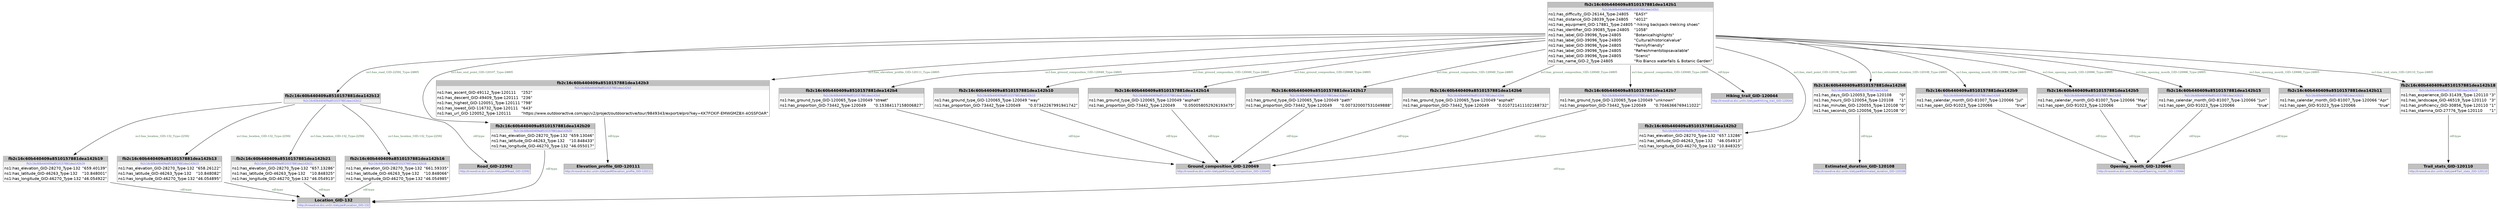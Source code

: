 digraph { 
 node [ fontname="DejaVu Sans" ] ; 
	node2 -> node3 [ color=BLACK, label=< <font point-size='10' color='#336633'>ns1:has_location_GID-132_Type-22592</font> > ] ;
	node7 -> node8 [ color=BLACK, label=< <font point-size='10' color='#336633'>ns1:has_end_point_GID-120107_Type-24805</font> > ] ;
	node3 -> node9 [ color=BLACK, label=< <font point-size='10' color='#336633'>rdf:type</font> > ] ;
	node7 -> node12 [ color=BLACK, label=< <font point-size='10' color='#336633'>ns1:has_ground_composition_GID-120049_Type-24805</font> > ] ;
	node2 -> node14 [ color=BLACK, label=< <font point-size='10' color='#336633'>ns1:has_location_GID-132_Type-22592</font> > ] ;
	node15 -> node16 [ color=BLACK, label=< <font point-size='10' color='#336633'>rdf:type</font> > ] ;
	node7 -> node18 [ color=BLACK, label=< <font point-size='10' color='#336633'>ns1:has_ground_composition_GID-120049_Type-24805</font> > ] ;
	node8 -> node9 [ color=BLACK, label=< <font point-size='10' color='#336633'>rdf:type</font> > ] ;
	node2 -> node4 [ color=BLACK, label=< <font point-size='10' color='#336633'>ns1:has_location_GID-132_Type-22592</font> > ] ;
	node1 -> node19 [ color=BLACK, label=< <font point-size='10' color='#336633'>rdf:type</font> > ] ;
	node5 -> node20 [ color=BLACK, label=< <font point-size='10' color='#336633'>rdf:type</font> > ] ;
	node7 -> node13 [ color=BLACK, label=< <font point-size='10' color='#336633'>ns1:has_opening_month_GID-120066_Type-24805</font> > ] ;
	node14 -> node9 [ color=BLACK, label=< <font point-size='10' color='#336633'>rdf:type</font> > ] ;
	node7 -> node10 [ color=BLACK, label=< <font point-size='10' color='#336633'>ns1:has_start_point_GID-120106_Type-24805</font> > ] ;
	node13 -> node16 [ color=BLACK, label=< <font point-size='10' color='#336633'>rdf:type</font> > ] ;
	node7 -> node5 [ color=BLACK, label=< <font point-size='10' color='#336633'>ns1:has_elevation_profile_GID-120111_Type-24805</font> > ] ;
	node7 -> node22 [ color=BLACK, label=< <font point-size='10' color='#336633'>rdf:type</font> > ] ;
	node6 -> node23 [ color=BLACK, label=< <font point-size='10' color='#336633'>rdf:type</font> > ] ;
	node25 -> node19 [ color=BLACK, label=< <font point-size='10' color='#336633'>rdf:type</font> > ] ;
	node26 -> node9 [ color=BLACK, label=< <font point-size='10' color='#336633'>rdf:type</font> > ] ;
	node2 -> node27 [ color=BLACK, label=< <font point-size='10' color='#336633'>rdf:type</font> > ] ;
	node18 -> node19 [ color=BLACK, label=< <font point-size='10' color='#336633'>rdf:type</font> > ] ;
	node7 -> node17 [ color=BLACK, label=< <font point-size='10' color='#336633'>ns1:has_ground_composition_GID-120049_Type-24805</font> > ] ;
	node7 -> node25 [ color=BLACK, label=< <font point-size='10' color='#336633'>ns1:has_ground_composition_GID-120049_Type-24805</font> > ] ;
	node24 -> node16 [ color=BLACK, label=< <font point-size='10' color='#336633'>rdf:type</font> > ] ;
	node4 -> node9 [ color=BLACK, label=< <font point-size='10' color='#336633'>rdf:type</font> > ] ;
	node7 -> node24 [ color=BLACK, label=< <font point-size='10' color='#336633'>ns1:has_opening_month_GID-120066_Type-24805</font> > ] ;
	node7 -> node2 [ color=BLACK, label=< <font point-size='10' color='#336633'>ns1:has_road_GID-22592_Type-24805</font> > ] ;
	node7 -> node6 [ color=BLACK, label=< <font point-size='10' color='#336633'>ns1:has_estimated_duration_GID-120108_Type-24805</font> > ] ;
	node11 -> node16 [ color=BLACK, label=< <font point-size='10' color='#336633'>rdf:type</font> > ] ;
	node12 -> node19 [ color=BLACK, label=< <font point-size='10' color='#336633'>rdf:type</font> > ] ;
	node7 -> node0 [ color=BLACK, label=< <font point-size='10' color='#336633'>ns1:has_trail_stats_GID-120110_Type-24805</font> > ] ;
	node10 -> node9 [ color=BLACK, label=< <font point-size='10' color='#336633'>rdf:type</font> > ] ;
	node2 -> node26 [ color=BLACK, label=< <font point-size='10' color='#336633'>ns1:has_location_GID-132_Type-22592</font> > ] ;
	node7 -> node1 [ color=BLACK, label=< <font point-size='10' color='#336633'>ns1:has_ground_composition_GID-120049_Type-24805</font> > ] ;
	node7 -> node11 [ color=BLACK, label=< <font point-size='10' color='#336633'>ns1:has_opening_month_GID-120066_Type-24805</font> > ] ;
	node21 -> node19 [ color=BLACK, label=< <font point-size='10' color='#336633'>rdf:type</font> > ] ;
	node7 -> node21 [ color=BLACK, label=< <font point-size='10' color='#336633'>ns1:has_ground_composition_GID-120049_Type-24805</font> > ] ;
	node17 -> node19 [ color=BLACK, label=< <font point-size='10' color='#336633'>rdf:type</font> > ] ;
	node7 -> node15 [ color=BLACK, label=< <font point-size='10' color='#336633'>ns1:has_opening_month_GID-120066_Type-24805</font> > ] ;
	node0 -> node28 [ color=BLACK, label=< <font point-size='10' color='#336633'>rdf:type</font> > ] ;
# fb2c16c60b440409a8510157881dea142b18 node0
node0 [ shape=none, color=black label=< <table color='#666666' cellborder='0' cellspacing='0' border='1'><tr><td colspan='2' bgcolor='grey'><B>fb2c16c60b440409a8510157881dea142b18</B></td></tr><tr><td href='fb2c16c60b440409a8510157881dea142b18' bgcolor='#eeeeee' colspan='2'><font point-size='10' color='#6666ff'>fb2c16c60b440409a8510157881dea142b18</font></td></tr><tr><td align='left'>ns1:has_experience_GID-31439_Type-120110</td><td align='left'>&quot;3&quot;</td></tr><tr><td align='left'>ns1:has_landscape_GID-46519_Type-120110</td><td align='left'>&quot;3&quot;</td></tr><tr><td align='left'>ns1:has_proficiency_GID-30856_Type-120110</td><td align='left'>&quot;1&quot;</td></tr><tr><td align='left'>ns1:has_stamina_GID-27776_Type-120110</td><td align='left'>&quot;1&quot;</td></tr></table> > ] 
# fb2c16c60b440409a8510157881dea142b17 node1
node1 [ shape=none, color=black label=< <table color='#666666' cellborder='0' cellspacing='0' border='1'><tr><td colspan='2' bgcolor='grey'><B>fb2c16c60b440409a8510157881dea142b17</B></td></tr><tr><td href='fb2c16c60b440409a8510157881dea142b17' bgcolor='#eeeeee' colspan='2'><font point-size='10' color='#6666ff'>fb2c16c60b440409a8510157881dea142b17</font></td></tr><tr><td align='left'>ns1:has_ground_type_GID-120065_Type-120049</td><td align='left'>&quot;path&quot;</td></tr><tr><td align='left'>ns1:has_proportion_GID-73442_Type-120049</td><td align='left'>&quot;0.007320007531049888&quot;</td></tr></table> > ] 
# fb2c16c60b440409a8510157881dea142b12 node2
node2 [ shape=none, color=black label=< <table color='#666666' cellborder='0' cellspacing='0' border='1'><tr><td colspan='2' bgcolor='grey'><B>fb2c16c60b440409a8510157881dea142b12</B></td></tr><tr><td href='fb2c16c60b440409a8510157881dea142b12' bgcolor='#eeeeee' colspan='2'><font point-size='10' color='#6666ff'>fb2c16c60b440409a8510157881dea142b12</font></td></tr></table> > ] 
# fb2c16c60b440409a8510157881dea142b19 node3
node3 [ shape=none, color=black label=< <table color='#666666' cellborder='0' cellspacing='0' border='1'><tr><td colspan='2' bgcolor='grey'><B>fb2c16c60b440409a8510157881dea142b19</B></td></tr><tr><td href='fb2c16c60b440409a8510157881dea142b19' bgcolor='#eeeeee' colspan='2'><font point-size='10' color='#6666ff'>fb2c16c60b440409a8510157881dea142b19</font></td></tr><tr><td align='left'>ns1:has_elevation_GID-28270_Type-132</td><td align='left'>&quot;659.40139&quot;</td></tr><tr><td align='left'>ns1:has_latitude_GID-46263_Type-132</td><td align='left'>&quot;10.848001&quot;</td></tr><tr><td align='left'>ns1:has_longitude_GID-46270_Type-132</td><td align='left'>&quot;46.054922&quot;</td></tr></table> > ] 
# fb2c16c60b440409a8510157881dea142b21 node4
node4 [ shape=none, color=black label=< <table color='#666666' cellborder='0' cellspacing='0' border='1'><tr><td colspan='2' bgcolor='grey'><B>fb2c16c60b440409a8510157881dea142b21</B></td></tr><tr><td href='fb2c16c60b440409a8510157881dea142b21' bgcolor='#eeeeee' colspan='2'><font point-size='10' color='#6666ff'>fb2c16c60b440409a8510157881dea142b21</font></td></tr><tr><td align='left'>ns1:has_elevation_GID-28270_Type-132</td><td align='left'>&quot;657.13286&quot;</td></tr><tr><td align='left'>ns1:has_latitude_GID-46263_Type-132</td><td align='left'>&quot;10.848325&quot;</td></tr><tr><td align='left'>ns1:has_longitude_GID-46270_Type-132</td><td align='left'>&quot;46.054913&quot;</td></tr></table> > ] 
# fb2c16c60b440409a8510157881dea142b3 node5
node5 [ shape=none, color=black label=< <table color='#666666' cellborder='0' cellspacing='0' border='1'><tr><td colspan='2' bgcolor='grey'><B>fb2c16c60b440409a8510157881dea142b3</B></td></tr><tr><td href='fb2c16c60b440409a8510157881dea142b3' bgcolor='#eeeeee' colspan='2'><font point-size='10' color='#6666ff'>fb2c16c60b440409a8510157881dea142b3</font></td></tr><tr><td align='left'>ns1:has_ascent_GID-49112_Type-120111</td><td align='left'>&quot;252&quot;</td></tr><tr><td align='left'>ns1:has_descent_GID-49409_Type-120111</td><td align='left'>&quot;236&quot;</td></tr><tr><td align='left'>ns1:has_highest_GID-120051_Type-120111</td><td align='left'>&quot;798&quot;</td></tr><tr><td align='left'>ns1:has_lowest_GID-116732_Type-120111</td><td align='left'>&quot;643&quot;</td></tr><tr><td align='left'>ns1:has_url_GID-120052_Type-120111</td><td align='left'>&quot;https://www.outdooractive.com/api/v2/project/outdooractive/tour/9849343/export/elpro?key=KK7FCKIF-EMWGMZBX-4OSSFOAR&quot;</td></tr></table> > ] 
# fb2c16c60b440409a8510157881dea142b8 node6
node6 [ shape=none, color=black label=< <table color='#666666' cellborder='0' cellspacing='0' border='1'><tr><td colspan='2' bgcolor='grey'><B>fb2c16c60b440409a8510157881dea142b8</B></td></tr><tr><td href='fb2c16c60b440409a8510157881dea142b8' bgcolor='#eeeeee' colspan='2'><font point-size='10' color='#6666ff'>fb2c16c60b440409a8510157881dea142b8</font></td></tr><tr><td align='left'>ns1:has_days_GID-120053_Type-120108</td><td align='left'>&quot;0&quot;</td></tr><tr><td align='left'>ns1:has_hours_GID-120054_Type-120108</td><td align='left'>&quot;1&quot;</td></tr><tr><td align='left'>ns1:has_minutes_GID-120055_Type-120108</td><td align='left'>&quot;0&quot;</td></tr><tr><td align='left'>ns1:has_seconds_GID-120056_Type-120108</td><td align='left'>&quot;0&quot;</td></tr></table> > ] 
# fb2c16c60b440409a8510157881dea142b1 node7
node7 [ shape=none, color=black label=< <table color='#666666' cellborder='0' cellspacing='0' border='1'><tr><td colspan='2' bgcolor='grey'><B>fb2c16c60b440409a8510157881dea142b1</B></td></tr><tr><td href='fb2c16c60b440409a8510157881dea142b1' bgcolor='#eeeeee' colspan='2'><font point-size='10' color='#6666ff'>fb2c16c60b440409a8510157881dea142b1</font></td></tr><tr><td align='left'>ns1:has_difficulty_GID-26144_Type-24805</td><td align='left'>&quot;EASY&quot;</td></tr><tr><td align='left'>ns1:has_distance_GID-28039_Type-24805</td><td align='left'>&quot;4012&quot;</td></tr><tr><td align='left'>ns1:has_equipment_GID-17881_Type-24805</td><td align='left'>&quot;-hiking backpack-trekking shoes&quot;</td></tr><tr><td align='left'>ns1:has_identifier_GID-39085_Type-24805</td><td align='left'>&quot;1058&quot;</td></tr><tr><td align='left'>ns1:has_label_GID-39096_Type-24805</td><td align='left'>&quot;Botanicalhighlights&quot;</td></tr><tr><td align='left'>ns1:has_label_GID-39096_Type-24805</td><td align='left'>&quot;Cultural/historicalvalue&quot;</td></tr><tr><td align='left'>ns1:has_label_GID-39096_Type-24805</td><td align='left'>&quot;Familyfriendly&quot;</td></tr><tr><td align='left'>ns1:has_label_GID-39096_Type-24805</td><td align='left'>&quot;Refreshmentstopsavailable&quot;</td></tr><tr><td align='left'>ns1:has_label_GID-39096_Type-24805</td><td align='left'>&quot;Scenic&quot;</td></tr><tr><td align='left'>ns1:has_name_GID-2_Type-24805</td><td align='left'>&quot;Rio Bianco waterfalls &amp; Botanic Garden&quot;</td></tr></table> > ] 
# fb2c16c60b440409a8510157881dea142b20 node8
node8 [ shape=none, color=black label=< <table color='#666666' cellborder='0' cellspacing='0' border='1'><tr><td colspan='2' bgcolor='grey'><B>fb2c16c60b440409a8510157881dea142b20</B></td></tr><tr><td href='fb2c16c60b440409a8510157881dea142b20' bgcolor='#eeeeee' colspan='2'><font point-size='10' color='#6666ff'>fb2c16c60b440409a8510157881dea142b20</font></td></tr><tr><td align='left'>ns1:has_elevation_GID-28270_Type-132</td><td align='left'>&quot;659.13046&quot;</td></tr><tr><td align='left'>ns1:has_latitude_GID-46263_Type-132</td><td align='left'>&quot;10.848433&quot;</td></tr><tr><td align='left'>ns1:has_longitude_GID-46270_Type-132</td><td align='left'>&quot;46.055017&quot;</td></tr></table> > ] 
# http://knowdive.disi.unitn.it/etype#Location_GID-132 node9
node9 [ shape=none, color=black label=< <table color='#666666' cellborder='0' cellspacing='0' border='1'><tr><td colspan='2' bgcolor='grey'><B>Location_GID-132</B></td></tr><tr><td href='http://knowdive.disi.unitn.it/etype#Location_GID-132' bgcolor='#eeeeee' colspan='2'><font point-size='10' color='#6666ff'>http://knowdive.disi.unitn.it/etype#Location_GID-132</font></td></tr></table> > ] 
# fb2c16c60b440409a8510157881dea142b2 node10
node10 [ shape=none, color=black label=< <table color='#666666' cellborder='0' cellspacing='0' border='1'><tr><td colspan='2' bgcolor='grey'><B>fb2c16c60b440409a8510157881dea142b2</B></td></tr><tr><td href='fb2c16c60b440409a8510157881dea142b2' bgcolor='#eeeeee' colspan='2'><font point-size='10' color='#6666ff'>fb2c16c60b440409a8510157881dea142b2</font></td></tr><tr><td align='left'>ns1:has_elevation_GID-28270_Type-132</td><td align='left'>&quot;657.13286&quot;</td></tr><tr><td align='left'>ns1:has_latitude_GID-46263_Type-132</td><td align='left'>&quot;46.054913&quot;</td></tr><tr><td align='left'>ns1:has_longitude_GID-46270_Type-132</td><td align='left'>&quot;10.848325&quot;</td></tr></table> > ] 
# fb2c16c60b440409a8510157881dea142b11 node11
node11 [ shape=none, color=black label=< <table color='#666666' cellborder='0' cellspacing='0' border='1'><tr><td colspan='2' bgcolor='grey'><B>fb2c16c60b440409a8510157881dea142b11</B></td></tr><tr><td href='fb2c16c60b440409a8510157881dea142b11' bgcolor='#eeeeee' colspan='2'><font point-size='10' color='#6666ff'>fb2c16c60b440409a8510157881dea142b11</font></td></tr><tr><td align='left'>ns1:has_calendar_month_GID-81007_Type-120066</td><td align='left'>&quot;Apr&quot;</td></tr><tr><td align='left'>ns1:has_open_GID-91023_Type-120066</td><td align='left'>&quot;true&quot;</td></tr></table> > ] 
# fb2c16c60b440409a8510157881dea142b10 node12
node12 [ shape=none, color=black label=< <table color='#666666' cellborder='0' cellspacing='0' border='1'><tr><td colspan='2' bgcolor='grey'><B>fb2c16c60b440409a8510157881dea142b10</B></td></tr><tr><td href='fb2c16c60b440409a8510157881dea142b10' bgcolor='#eeeeee' colspan='2'><font point-size='10' color='#6666ff'>fb2c16c60b440409a8510157881dea142b10</font></td></tr><tr><td align='left'>ns1:has_ground_type_GID-120065_Type-120049</td><td align='left'>&quot;way&quot;</td></tr><tr><td align='left'>ns1:has_proportion_GID-73442_Type-120049</td><td align='left'>&quot;0.07342267991941742&quot;</td></tr></table> > ] 
# fb2c16c60b440409a8510157881dea142b5 node13
node13 [ shape=none, color=black label=< <table color='#666666' cellborder='0' cellspacing='0' border='1'><tr><td colspan='2' bgcolor='grey'><B>fb2c16c60b440409a8510157881dea142b5</B></td></tr><tr><td href='fb2c16c60b440409a8510157881dea142b5' bgcolor='#eeeeee' colspan='2'><font point-size='10' color='#6666ff'>fb2c16c60b440409a8510157881dea142b5</font></td></tr><tr><td align='left'>ns1:has_calendar_month_GID-81007_Type-120066</td><td align='left'>&quot;May&quot;</td></tr><tr><td align='left'>ns1:has_open_GID-91023_Type-120066</td><td align='left'>&quot;true&quot;</td></tr></table> > ] 
# fb2c16c60b440409a8510157881dea142b13 node14
node14 [ shape=none, color=black label=< <table color='#666666' cellborder='0' cellspacing='0' border='1'><tr><td colspan='2' bgcolor='grey'><B>fb2c16c60b440409a8510157881dea142b13</B></td></tr><tr><td href='fb2c16c60b440409a8510157881dea142b13' bgcolor='#eeeeee' colspan='2'><font point-size='10' color='#6666ff'>fb2c16c60b440409a8510157881dea142b13</font></td></tr><tr><td align='left'>ns1:has_elevation_GID-28270_Type-132</td><td align='left'>&quot;658.26122&quot;</td></tr><tr><td align='left'>ns1:has_latitude_GID-46263_Type-132</td><td align='left'>&quot;10.848082&quot;</td></tr><tr><td align='left'>ns1:has_longitude_GID-46270_Type-132</td><td align='left'>&quot;46.054895&quot;</td></tr></table> > ] 
# fb2c16c60b440409a8510157881dea142b9 node15
node15 [ shape=none, color=black label=< <table color='#666666' cellborder='0' cellspacing='0' border='1'><tr><td colspan='2' bgcolor='grey'><B>fb2c16c60b440409a8510157881dea142b9</B></td></tr><tr><td href='fb2c16c60b440409a8510157881dea142b9' bgcolor='#eeeeee' colspan='2'><font point-size='10' color='#6666ff'>fb2c16c60b440409a8510157881dea142b9</font></td></tr><tr><td align='left'>ns1:has_calendar_month_GID-81007_Type-120066</td><td align='left'>&quot;Jul&quot;</td></tr><tr><td align='left'>ns1:has_open_GID-91023_Type-120066</td><td align='left'>&quot;true&quot;</td></tr></table> > ] 
# http://knowdive.disi.unitn.it/etype#Opening_month_GID-120066 node16
node16 [ shape=none, color=black label=< <table color='#666666' cellborder='0' cellspacing='0' border='1'><tr><td colspan='2' bgcolor='grey'><B>Opening_month_GID-120066</B></td></tr><tr><td href='http://knowdive.disi.unitn.it/etype#Opening_month_GID-120066' bgcolor='#eeeeee' colspan='2'><font point-size='10' color='#6666ff'>http://knowdive.disi.unitn.it/etype#Opening_month_GID-120066</font></td></tr></table> > ] 
# fb2c16c60b440409a8510157881dea142b4 node17
node17 [ shape=none, color=black label=< <table color='#666666' cellborder='0' cellspacing='0' border='1'><tr><td colspan='2' bgcolor='grey'><B>fb2c16c60b440409a8510157881dea142b4</B></td></tr><tr><td href='fb2c16c60b440409a8510157881dea142b4' bgcolor='#eeeeee' colspan='2'><font point-size='10' color='#6666ff'>fb2c16c60b440409a8510157881dea142b4</font></td></tr><tr><td align='left'>ns1:has_ground_type_GID-120065_Type-120049</td><td align='left'>&quot;street&quot;</td></tr><tr><td align='left'>ns1:has_proportion_GID-73442_Type-120049</td><td align='left'>&quot;0.15384117158006827&quot;</td></tr></table> > ] 
# fb2c16c60b440409a8510157881dea142b14 node18
node18 [ shape=none, color=black label=< <table color='#666666' cellborder='0' cellspacing='0' border='1'><tr><td colspan='2' bgcolor='grey'><B>fb2c16c60b440409a8510157881dea142b14</B></td></tr><tr><td href='fb2c16c60b440409a8510157881dea142b14' bgcolor='#eeeeee' colspan='2'><font point-size='10' color='#6666ff'>fb2c16c60b440409a8510157881dea142b14</font></td></tr><tr><td align='left'>ns1:has_ground_type_GID-120065_Type-120049</td><td align='left'>&quot;asphalt&quot;</td></tr><tr><td align='left'>ns1:has_proportion_GID-73442_Type-120049</td><td align='left'>&quot;0.050058052926193475&quot;</td></tr></table> > ] 
# http://knowdive.disi.unitn.it/etype#Ground_composition_GID-120049 node19
node19 [ shape=none, color=black label=< <table color='#666666' cellborder='0' cellspacing='0' border='1'><tr><td colspan='2' bgcolor='grey'><B>Ground_composition_GID-120049</B></td></tr><tr><td href='http://knowdive.disi.unitn.it/etype#Ground_composition_GID-120049' bgcolor='#eeeeee' colspan='2'><font point-size='10' color='#6666ff'>http://knowdive.disi.unitn.it/etype#Ground_composition_GID-120049</font></td></tr></table> > ] 
# http://knowdive.disi.unitn.it/etype#Elevation_profile_GID-120111 node20
node20 [ shape=none, color=black label=< <table color='#666666' cellborder='0' cellspacing='0' border='1'><tr><td colspan='2' bgcolor='grey'><B>Elevation_profile_GID-120111</B></td></tr><tr><td href='http://knowdive.disi.unitn.it/etype#Elevation_profile_GID-120111' bgcolor='#eeeeee' colspan='2'><font point-size='10' color='#6666ff'>http://knowdive.disi.unitn.it/etype#Elevation_profile_GID-120111</font></td></tr></table> > ] 
# fb2c16c60b440409a8510157881dea142b6 node21
node21 [ shape=none, color=black label=< <table color='#666666' cellborder='0' cellspacing='0' border='1'><tr><td colspan='2' bgcolor='grey'><B>fb2c16c60b440409a8510157881dea142b6</B></td></tr><tr><td href='fb2c16c60b440409a8510157881dea142b6' bgcolor='#eeeeee' colspan='2'><font point-size='10' color='#6666ff'>fb2c16c60b440409a8510157881dea142b6</font></td></tr><tr><td align='left'>ns1:has_ground_type_GID-120065_Type-120049</td><td align='left'>&quot;asphalt&quot;</td></tr><tr><td align='left'>ns1:has_proportion_GID-73442_Type-120049</td><td align='left'>&quot;0.010721411102168732&quot;</td></tr></table> > ] 
# http://knowdive.disi.unitn.it/etype#Hiking_trail_GID-120044 node22
node22 [ shape=none, color=black label=< <table color='#666666' cellborder='0' cellspacing='0' border='1'><tr><td colspan='2' bgcolor='grey'><B>Hiking_trail_GID-120044</B></td></tr><tr><td href='http://knowdive.disi.unitn.it/etype#Hiking_trail_GID-120044' bgcolor='#eeeeee' colspan='2'><font point-size='10' color='#6666ff'>http://knowdive.disi.unitn.it/etype#Hiking_trail_GID-120044</font></td></tr></table> > ] 
# http://knowdive.disi.unitn.it/etype#Estimated_duration_GID-120108 node23
node23 [ shape=none, color=black label=< <table color='#666666' cellborder='0' cellspacing='0' border='1'><tr><td colspan='2' bgcolor='grey'><B>Estimated_duration_GID-120108</B></td></tr><tr><td href='http://knowdive.disi.unitn.it/etype#Estimated_duration_GID-120108' bgcolor='#eeeeee' colspan='2'><font point-size='10' color='#6666ff'>http://knowdive.disi.unitn.it/etype#Estimated_duration_GID-120108</font></td></tr></table> > ] 
# fb2c16c60b440409a8510157881dea142b15 node24
node24 [ shape=none, color=black label=< <table color='#666666' cellborder='0' cellspacing='0' border='1'><tr><td colspan='2' bgcolor='grey'><B>fb2c16c60b440409a8510157881dea142b15</B></td></tr><tr><td href='fb2c16c60b440409a8510157881dea142b15' bgcolor='#eeeeee' colspan='2'><font point-size='10' color='#6666ff'>fb2c16c60b440409a8510157881dea142b15</font></td></tr><tr><td align='left'>ns1:has_calendar_month_GID-81007_Type-120066</td><td align='left'>&quot;Jun&quot;</td></tr><tr><td align='left'>ns1:has_open_GID-91023_Type-120066</td><td align='left'>&quot;true&quot;</td></tr></table> > ] 
# fb2c16c60b440409a8510157881dea142b7 node25
node25 [ shape=none, color=black label=< <table color='#666666' cellborder='0' cellspacing='0' border='1'><tr><td colspan='2' bgcolor='grey'><B>fb2c16c60b440409a8510157881dea142b7</B></td></tr><tr><td href='fb2c16c60b440409a8510157881dea142b7' bgcolor='#eeeeee' colspan='2'><font point-size='10' color='#6666ff'>fb2c16c60b440409a8510157881dea142b7</font></td></tr><tr><td align='left'>ns1:has_ground_type_GID-120065_Type-120049</td><td align='left'>&quot;unknown&quot;</td></tr><tr><td align='left'>ns1:has_proportion_GID-73442_Type-120049</td><td align='left'>&quot;0.7046366769411022&quot;</td></tr></table> > ] 
# fb2c16c60b440409a8510157881dea142b16 node26
node26 [ shape=none, color=black label=< <table color='#666666' cellborder='0' cellspacing='0' border='1'><tr><td colspan='2' bgcolor='grey'><B>fb2c16c60b440409a8510157881dea142b16</B></td></tr><tr><td href='fb2c16c60b440409a8510157881dea142b16' bgcolor='#eeeeee' colspan='2'><font point-size='10' color='#6666ff'>fb2c16c60b440409a8510157881dea142b16</font></td></tr><tr><td align='left'>ns1:has_elevation_GID-28270_Type-132</td><td align='left'>&quot;661.59335&quot;</td></tr><tr><td align='left'>ns1:has_latitude_GID-46263_Type-132</td><td align='left'>&quot;10.848066&quot;</td></tr><tr><td align='left'>ns1:has_longitude_GID-46270_Type-132</td><td align='left'>&quot;46.054985&quot;</td></tr></table> > ] 
# http://knowdive.disi.unitn.it/etype#Road_GID-22592 node27
node27 [ shape=none, color=black label=< <table color='#666666' cellborder='0' cellspacing='0' border='1'><tr><td colspan='2' bgcolor='grey'><B>Road_GID-22592</B></td></tr><tr><td href='http://knowdive.disi.unitn.it/etype#Road_GID-22592' bgcolor='#eeeeee' colspan='2'><font point-size='10' color='#6666ff'>http://knowdive.disi.unitn.it/etype#Road_GID-22592</font></td></tr></table> > ] 
# http://knowdive.disi.unitn.it/etype#Trail_stats_GID-120110 node28
node28 [ shape=none, color=black label=< <table color='#666666' cellborder='0' cellspacing='0' border='1'><tr><td colspan='2' bgcolor='grey'><B>Trail_stats_GID-120110</B></td></tr><tr><td href='http://knowdive.disi.unitn.it/etype#Trail_stats_GID-120110' bgcolor='#eeeeee' colspan='2'><font point-size='10' color='#6666ff'>http://knowdive.disi.unitn.it/etype#Trail_stats_GID-120110</font></td></tr></table> > ] 
}
